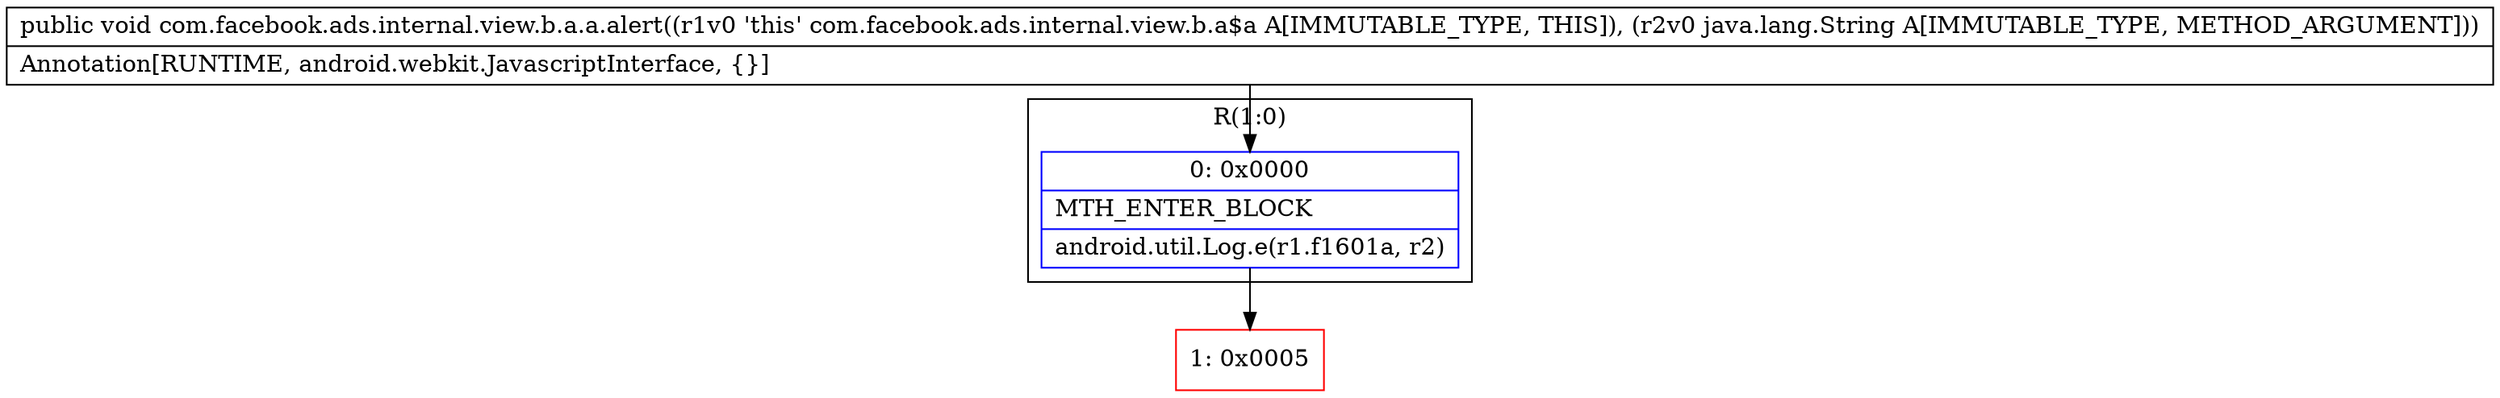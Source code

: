 digraph "CFG forcom.facebook.ads.internal.view.b.a.a.alert(Ljava\/lang\/String;)V" {
subgraph cluster_Region_463851731 {
label = "R(1:0)";
node [shape=record,color=blue];
Node_0 [shape=record,label="{0\:\ 0x0000|MTH_ENTER_BLOCK\l|android.util.Log.e(r1.f1601a, r2)\l}"];
}
Node_1 [shape=record,color=red,label="{1\:\ 0x0005}"];
MethodNode[shape=record,label="{public void com.facebook.ads.internal.view.b.a.a.alert((r1v0 'this' com.facebook.ads.internal.view.b.a$a A[IMMUTABLE_TYPE, THIS]), (r2v0 java.lang.String A[IMMUTABLE_TYPE, METHOD_ARGUMENT]))  | Annotation[RUNTIME, android.webkit.JavascriptInterface, \{\}]\l}"];
MethodNode -> Node_0;
Node_0 -> Node_1;
}

